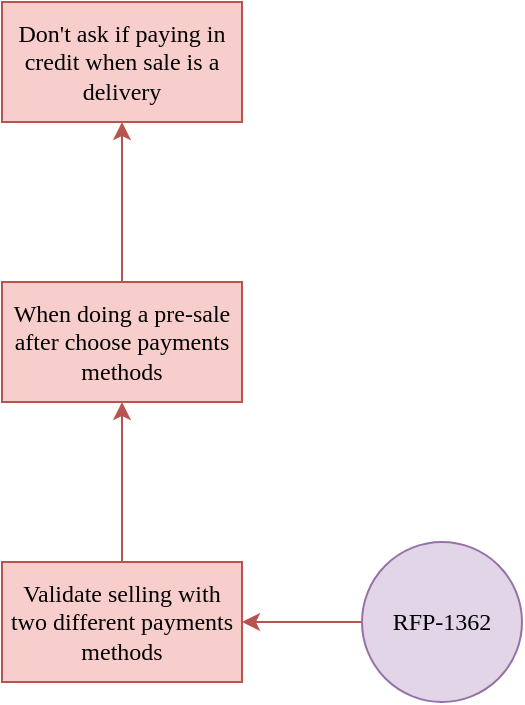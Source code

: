 <mxfile version="22.1.16" type="github">
  <diagram name="Page-1" id="Mh-8VSOMWzJSXaQSpLRG">
    <mxGraphModel dx="1434" dy="754" grid="1" gridSize="10" guides="1" tooltips="1" connect="1" arrows="1" fold="1" page="1" pageScale="1" pageWidth="827" pageHeight="1169" math="0" shadow="0">
      <root>
        <mxCell id="0" />
        <mxCell id="1" parent="0" />
        <mxCell id="7JPnDVqfVdsdIesFL2e--3" value="" style="edgeStyle=orthogonalEdgeStyle;rounded=0;orthogonalLoop=1;jettySize=auto;html=1;fillColor=#f8cecc;strokeColor=#b85450;" parent="1" source="7JPnDVqfVdsdIesFL2e--1" target="7JPnDVqfVdsdIesFL2e--2" edge="1">
          <mxGeometry relative="1" as="geometry" />
        </mxCell>
        <mxCell id="7JPnDVqfVdsdIesFL2e--1" value="RFP-1362" style="ellipse;whiteSpace=wrap;html=1;aspect=fixed;fillColor=#e1d5e7;strokeColor=#9673a6;fontFamily=Lucida Console;" parent="1" vertex="1">
          <mxGeometry x="370" y="350" width="80" height="80" as="geometry" />
        </mxCell>
        <mxCell id="Dixm_JdyZnOQjRcZWaqY-2" value="" style="edgeStyle=orthogonalEdgeStyle;rounded=0;orthogonalLoop=1;jettySize=auto;html=1;fillColor=#f8cecc;strokeColor=#b85450;" edge="1" parent="1" source="7JPnDVqfVdsdIesFL2e--2" target="Dixm_JdyZnOQjRcZWaqY-1">
          <mxGeometry relative="1" as="geometry" />
        </mxCell>
        <mxCell id="7JPnDVqfVdsdIesFL2e--2" value="Validate selling with two different payments methods" style="whiteSpace=wrap;html=1;fontFamily=Lucida Console;fillColor=#f8cecc;strokeColor=#b85450;" parent="1" vertex="1">
          <mxGeometry x="190" y="360" width="120" height="60" as="geometry" />
        </mxCell>
        <mxCell id="Dixm_JdyZnOQjRcZWaqY-4" value="" style="edgeStyle=orthogonalEdgeStyle;rounded=0;orthogonalLoop=1;jettySize=auto;html=1;fillColor=#f8cecc;strokeColor=#b85450;" edge="1" parent="1" source="Dixm_JdyZnOQjRcZWaqY-1" target="Dixm_JdyZnOQjRcZWaqY-3">
          <mxGeometry relative="1" as="geometry" />
        </mxCell>
        <mxCell id="Dixm_JdyZnOQjRcZWaqY-1" value="When doing a pre-sale after choose payments methods" style="whiteSpace=wrap;html=1;fontFamily=Lucida Console;fillColor=#f8cecc;strokeColor=#b85450;" vertex="1" parent="1">
          <mxGeometry x="190" y="220" width="120" height="60" as="geometry" />
        </mxCell>
        <mxCell id="Dixm_JdyZnOQjRcZWaqY-3" value="Don&#39;t ask if paying in credit when sale is a delivery" style="whiteSpace=wrap;html=1;fontFamily=Lucida Console;fillColor=#f8cecc;strokeColor=#b85450;" vertex="1" parent="1">
          <mxGeometry x="190" y="80" width="120" height="60" as="geometry" />
        </mxCell>
      </root>
    </mxGraphModel>
  </diagram>
</mxfile>
